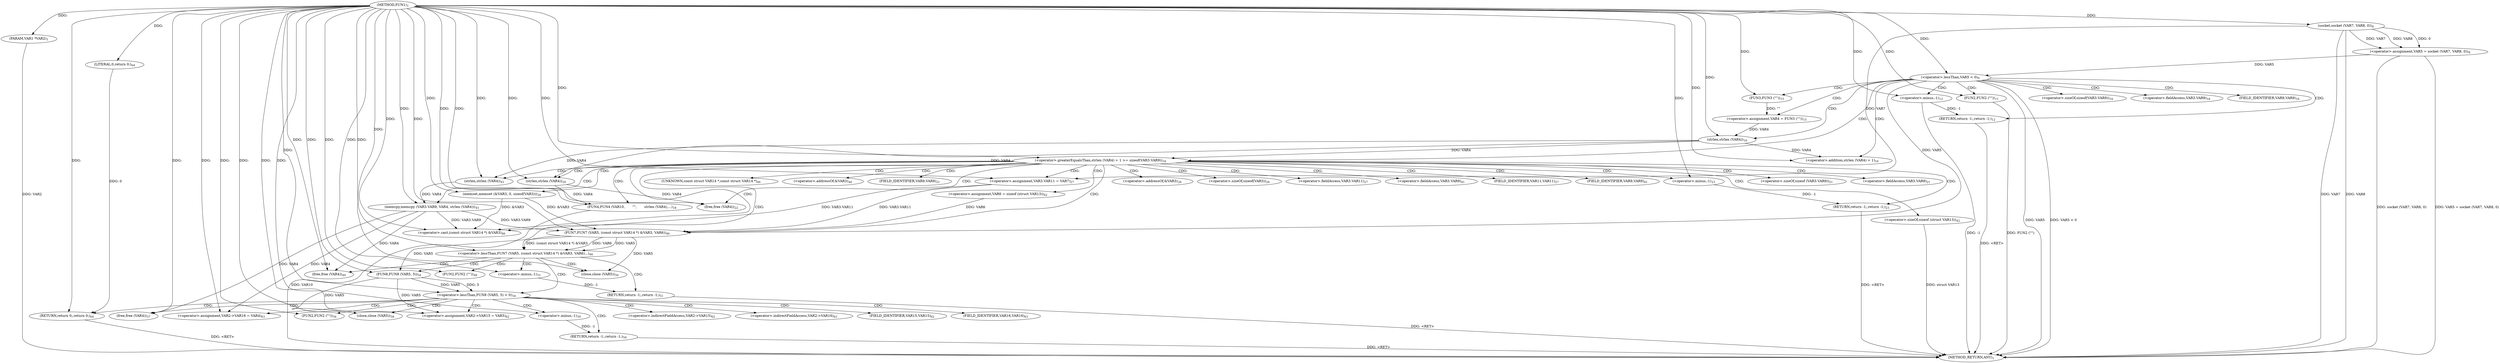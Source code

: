 digraph "FUN1" {  
"8" [label = <(METHOD,FUN1)<SUB>1</SUB>> ]
"130" [label = <(METHOD_RETURN,ANY)<SUB>1</SUB>> ]
"9" [label = <(PARAM,VAR1 *VAR2)<SUB>1</SUB>> ]
"15" [label = <(&lt;operator&gt;.assignment,VAR5 = socket (VAR7, VAR8, 0))<SUB>8</SUB>> ]
"31" [label = <(&lt;operator&gt;.assignment,VAR4 = FUN3 (&quot;&quot;))<SUB>15</SUB>> ]
"60" [label = <(memset,memset (&amp;VAR3, 0, sizeof(VAR3)))<SUB>26</SUB>> ]
"66" [label = <(&lt;operator&gt;.assignment,VAR3.VAR11 = VAR7)<SUB>27</SUB>> ]
"71" [label = <(memcpy,memcpy (VAR3.VAR9, VAR4, strlen (VAR4)))<SUB>41</SUB>> ]
"78" [label = <(&lt;operator&gt;.assignment,VAR6 = sizeof (struct VAR13))<SUB>42</SUB>> ]
"118" [label = <(&lt;operator&gt;.assignment,VAR2-&gt;VAR15 = VAR5)<SUB>62</SUB>> ]
"123" [label = <(&lt;operator&gt;.assignment,VAR2-&gt;VAR16 = VAR4)<SUB>63</SUB>> ]
"128" [label = <(RETURN,return 0;,return 0;)<SUB>64</SUB>> ]
"22" [label = <(&lt;operator&gt;.lessThan,VAR5 &lt; 0)<SUB>9</SUB>> ]
"36" [label = <(&lt;operator&gt;.greaterEqualsThan,strlen (VAR4) + 1 &gt;= sizeof(VAR3.VAR9))<SUB>16</SUB>> ]
"83" [label = <(&lt;operator&gt;.lessThan,FUN7 (VAR5, (const struct VAR14 *) &amp;VAR3, VAR6)...)<SUB>46</SUB>> ]
"103" [label = <(&lt;operator&gt;.lessThan,FUN8 (VAR5, 5) &lt; 0)<SUB>54</SUB>> ]
"129" [label = <(LITERAL,0,return 0;)<SUB>64</SUB>> ]
"17" [label = <(socket,socket (VAR7, VAR8, 0))<SUB>8</SUB>> ]
"26" [label = <(FUN2,FUN2 (&quot;&quot;))<SUB>11</SUB>> ]
"28" [label = <(RETURN,return -1;,return -1;)<SUB>12</SUB>> ]
"33" [label = <(FUN3,FUN3 (&quot;&quot;))<SUB>15</SUB>> ]
"46" [label = <(FUN4,FUN4 (VAR10,
	       &quot;&quot;,
	       strlen (VAR4),...)<SUB>18</SUB>> ]
"55" [label = <(free,free (VAR4))<SUB>22</SUB>> ]
"57" [label = <(RETURN,return -1;,return -1;)<SUB>23</SUB>> ]
"76" [label = <(strlen,strlen (VAR4))<SUB>41</SUB>> ]
"80" [label = <(&lt;operator&gt;.sizeOf,sizeof (struct VAR13))<SUB>42</SUB>> ]
"93" [label = <(FUN2,FUN2 (&quot;&quot;))<SUB>48</SUB>> ]
"95" [label = <(free,free (VAR4))<SUB>49</SUB>> ]
"97" [label = <(close,close (VAR5))<SUB>50</SUB>> ]
"99" [label = <(RETURN,return -1;,return -1;)<SUB>51</SUB>> ]
"109" [label = <(FUN2,FUN2 (&quot;&quot;))<SUB>56</SUB>> ]
"111" [label = <(free,free (VAR4))<SUB>57</SUB>> ]
"113" [label = <(close,close (VAR5))<SUB>58</SUB>> ]
"115" [label = <(RETURN,return -1;,return -1;)<SUB>59</SUB>> ]
"29" [label = <(&lt;operator&gt;.minus,-1)<SUB>12</SUB>> ]
"37" [label = <(&lt;operator&gt;.addition,strlen (VAR4) + 1)<SUB>16</SUB>> ]
"58" [label = <(&lt;operator&gt;.minus,-1)<SUB>23</SUB>> ]
"84" [label = <(FUN7,FUN7 (VAR5, (const struct VAR14 *) &amp;VAR3, VAR6))<SUB>46</SUB>> ]
"100" [label = <(&lt;operator&gt;.minus,-1)<SUB>51</SUB>> ]
"104" [label = <(FUN8,FUN8 (VAR5, 5))<SUB>54</SUB>> ]
"116" [label = <(&lt;operator&gt;.minus,-1)<SUB>59</SUB>> ]
"38" [label = <(strlen,strlen (VAR4))<SUB>16</SUB>> ]
"49" [label = <(strlen,strlen (VAR4))<SUB>20</SUB>> ]
"86" [label = <(&lt;operator&gt;.cast,(const struct VAR14 *) &amp;VAR3)<SUB>46</SUB>> ]
"61" [label = <(&lt;operator&gt;.addressOf,&amp;VAR3)<SUB>26</SUB>> ]
"64" [label = <(&lt;operator&gt;.sizeOf,sizeof(VAR3))<SUB>26</SUB>> ]
"67" [label = <(&lt;operator&gt;.fieldAccess,VAR3.VAR11)<SUB>27</SUB>> ]
"72" [label = <(&lt;operator&gt;.fieldAccess,VAR3.VAR9)<SUB>41</SUB>> ]
"119" [label = <(&lt;operator&gt;.indirectFieldAccess,VAR2-&gt;VAR15)<SUB>62</SUB>> ]
"124" [label = <(&lt;operator&gt;.indirectFieldAccess,VAR2-&gt;VAR16)<SUB>63</SUB>> ]
"41" [label = <(&lt;operator&gt;.sizeOf,sizeof(VAR3.VAR9))<SUB>16</SUB>> ]
"69" [label = <(FIELD_IDENTIFIER,VAR11,VAR11)<SUB>27</SUB>> ]
"74" [label = <(FIELD_IDENTIFIER,VAR9,VAR9)<SUB>41</SUB>> ]
"121" [label = <(FIELD_IDENTIFIER,VAR15,VAR15)<SUB>62</SUB>> ]
"126" [label = <(FIELD_IDENTIFIER,VAR16,VAR16)<SUB>63</SUB>> ]
"42" [label = <(&lt;operator&gt;.fieldAccess,VAR3.VAR9)<SUB>16</SUB>> ]
"51" [label = <(&lt;operator&gt;.sizeOf,sizeof (VAR3.VAR9))<SUB>21</SUB>> ]
"44" [label = <(FIELD_IDENTIFIER,VAR9,VAR9)<SUB>16</SUB>> ]
"52" [label = <(&lt;operator&gt;.fieldAccess,VAR3.VAR9)<SUB>21</SUB>> ]
"87" [label = <(UNKNOWN,const struct VAR14 *,const struct VAR14 *)<SUB>46</SUB>> ]
"88" [label = <(&lt;operator&gt;.addressOf,&amp;VAR3)<SUB>46</SUB>> ]
"54" [label = <(FIELD_IDENTIFIER,VAR9,VAR9)<SUB>21</SUB>> ]
  "128" -> "130"  [ label = "DDG: &lt;RET&gt;"] 
  "115" -> "130"  [ label = "DDG: &lt;RET&gt;"] 
  "57" -> "130"  [ label = "DDG: &lt;RET&gt;"] 
  "28" -> "130"  [ label = "DDG: &lt;RET&gt;"] 
  "99" -> "130"  [ label = "DDG: &lt;RET&gt;"] 
  "9" -> "130"  [ label = "DDG: VAR2"] 
  "17" -> "130"  [ label = "DDG: VAR7"] 
  "15" -> "130"  [ label = "DDG: socket (VAR7, VAR8, 0)"] 
  "15" -> "130"  [ label = "DDG: VAR5 = socket (VAR7, VAR8, 0)"] 
  "22" -> "130"  [ label = "DDG: VAR5"] 
  "22" -> "130"  [ label = "DDG: VAR5 &lt; 0"] 
  "26" -> "130"  [ label = "DDG: FUN2 (&quot;&quot;)"] 
  "29" -> "130"  [ label = "DDG: -1"] 
  "46" -> "130"  [ label = "DDG: VAR10"] 
  "17" -> "130"  [ label = "DDG: VAR8"] 
  "80" -> "130"  [ label = "DDG: struct VAR13"] 
  "8" -> "9"  [ label = "DDG: "] 
  "17" -> "15"  [ label = "DDG: VAR7"] 
  "17" -> "15"  [ label = "DDG: VAR8"] 
  "17" -> "15"  [ label = "DDG: 0"] 
  "33" -> "31"  [ label = "DDG: &quot;&quot;"] 
  "17" -> "66"  [ label = "DDG: VAR7"] 
  "8" -> "66"  [ label = "DDG: "] 
  "104" -> "118"  [ label = "DDG: VAR5"] 
  "8" -> "118"  [ label = "DDG: "] 
  "71" -> "123"  [ label = "DDG: VAR4"] 
  "8" -> "123"  [ label = "DDG: "] 
  "129" -> "128"  [ label = "DDG: 0"] 
  "8" -> "128"  [ label = "DDG: "] 
  "8" -> "60"  [ label = "DDG: "] 
  "76" -> "71"  [ label = "DDG: VAR4"] 
  "8" -> "71"  [ label = "DDG: "] 
  "8" -> "129"  [ label = "DDG: "] 
  "8" -> "17"  [ label = "DDG: "] 
  "15" -> "22"  [ label = "DDG: VAR5"] 
  "8" -> "22"  [ label = "DDG: "] 
  "29" -> "28"  [ label = "DDG: -1"] 
  "8" -> "33"  [ label = "DDG: "] 
  "38" -> "36"  [ label = "DDG: VAR4"] 
  "8" -> "36"  [ label = "DDG: "] 
  "58" -> "57"  [ label = "DDG: -1"] 
  "38" -> "76"  [ label = "DDG: VAR4"] 
  "8" -> "76"  [ label = "DDG: "] 
  "84" -> "83"  [ label = "DDG: VAR5"] 
  "84" -> "83"  [ label = "DDG: (const struct VAR14 *) &amp;VAR3"] 
  "84" -> "83"  [ label = "DDG: VAR6"] 
  "8" -> "83"  [ label = "DDG: "] 
  "100" -> "99"  [ label = "DDG: -1"] 
  "104" -> "103"  [ label = "DDG: VAR5"] 
  "104" -> "103"  [ label = "DDG: 5"] 
  "8" -> "103"  [ label = "DDG: "] 
  "116" -> "115"  [ label = "DDG: -1"] 
  "8" -> "26"  [ label = "DDG: "] 
  "38" -> "37"  [ label = "DDG: VAR4"] 
  "8" -> "37"  [ label = "DDG: "] 
  "8" -> "46"  [ label = "DDG: "] 
  "49" -> "46"  [ label = "DDG: VAR4"] 
  "49" -> "55"  [ label = "DDG: VAR4"] 
  "8" -> "55"  [ label = "DDG: "] 
  "22" -> "84"  [ label = "DDG: VAR5"] 
  "8" -> "84"  [ label = "DDG: "] 
  "60" -> "84"  [ label = "DDG: &amp;VAR3"] 
  "66" -> "84"  [ label = "DDG: VAR3.VAR11"] 
  "71" -> "84"  [ label = "DDG: VAR3.VAR9"] 
  "78" -> "84"  [ label = "DDG: VAR6"] 
  "8" -> "93"  [ label = "DDG: "] 
  "71" -> "95"  [ label = "DDG: VAR4"] 
  "8" -> "95"  [ label = "DDG: "] 
  "84" -> "97"  [ label = "DDG: VAR5"] 
  "8" -> "97"  [ label = "DDG: "] 
  "84" -> "104"  [ label = "DDG: VAR5"] 
  "8" -> "104"  [ label = "DDG: "] 
  "8" -> "109"  [ label = "DDG: "] 
  "71" -> "111"  [ label = "DDG: VAR4"] 
  "8" -> "111"  [ label = "DDG: "] 
  "104" -> "113"  [ label = "DDG: VAR5"] 
  "8" -> "113"  [ label = "DDG: "] 
  "8" -> "29"  [ label = "DDG: "] 
  "31" -> "38"  [ label = "DDG: VAR4"] 
  "8" -> "38"  [ label = "DDG: "] 
  "38" -> "49"  [ label = "DDG: VAR4"] 
  "8" -> "49"  [ label = "DDG: "] 
  "8" -> "58"  [ label = "DDG: "] 
  "60" -> "86"  [ label = "DDG: &amp;VAR3"] 
  "66" -> "86"  [ label = "DDG: VAR3.VAR11"] 
  "71" -> "86"  [ label = "DDG: VAR3.VAR9"] 
  "8" -> "86"  [ label = "DDG: "] 
  "8" -> "100"  [ label = "DDG: "] 
  "8" -> "116"  [ label = "DDG: "] 
  "22" -> "26"  [ label = "CDG: "] 
  "22" -> "42"  [ label = "CDG: "] 
  "22" -> "37"  [ label = "CDG: "] 
  "22" -> "38"  [ label = "CDG: "] 
  "22" -> "44"  [ label = "CDG: "] 
  "22" -> "33"  [ label = "CDG: "] 
  "22" -> "36"  [ label = "CDG: "] 
  "22" -> "28"  [ label = "CDG: "] 
  "22" -> "29"  [ label = "CDG: "] 
  "22" -> "41"  [ label = "CDG: "] 
  "22" -> "31"  [ label = "CDG: "] 
  "36" -> "60"  [ label = "CDG: "] 
  "36" -> "64"  [ label = "CDG: "] 
  "36" -> "51"  [ label = "CDG: "] 
  "36" -> "57"  [ label = "CDG: "] 
  "36" -> "52"  [ label = "CDG: "] 
  "36" -> "84"  [ label = "CDG: "] 
  "36" -> "69"  [ label = "CDG: "] 
  "36" -> "67"  [ label = "CDG: "] 
  "36" -> "74"  [ label = "CDG: "] 
  "36" -> "76"  [ label = "CDG: "] 
  "36" -> "87"  [ label = "CDG: "] 
  "36" -> "54"  [ label = "CDG: "] 
  "36" -> "80"  [ label = "CDG: "] 
  "36" -> "58"  [ label = "CDG: "] 
  "36" -> "61"  [ label = "CDG: "] 
  "36" -> "88"  [ label = "CDG: "] 
  "36" -> "86"  [ label = "CDG: "] 
  "36" -> "49"  [ label = "CDG: "] 
  "36" -> "66"  [ label = "CDG: "] 
  "36" -> "46"  [ label = "CDG: "] 
  "36" -> "72"  [ label = "CDG: "] 
  "36" -> "83"  [ label = "CDG: "] 
  "36" -> "71"  [ label = "CDG: "] 
  "36" -> "55"  [ label = "CDG: "] 
  "36" -> "78"  [ label = "CDG: "] 
  "83" -> "103"  [ label = "CDG: "] 
  "83" -> "104"  [ label = "CDG: "] 
  "83" -> "95"  [ label = "CDG: "] 
  "83" -> "97"  [ label = "CDG: "] 
  "83" -> "93"  [ label = "CDG: "] 
  "83" -> "100"  [ label = "CDG: "] 
  "83" -> "99"  [ label = "CDG: "] 
  "103" -> "115"  [ label = "CDG: "] 
  "103" -> "113"  [ label = "CDG: "] 
  "103" -> "128"  [ label = "CDG: "] 
  "103" -> "119"  [ label = "CDG: "] 
  "103" -> "121"  [ label = "CDG: "] 
  "103" -> "118"  [ label = "CDG: "] 
  "103" -> "111"  [ label = "CDG: "] 
  "103" -> "116"  [ label = "CDG: "] 
  "103" -> "123"  [ label = "CDG: "] 
  "103" -> "126"  [ label = "CDG: "] 
  "103" -> "124"  [ label = "CDG: "] 
  "103" -> "109"  [ label = "CDG: "] 
}

